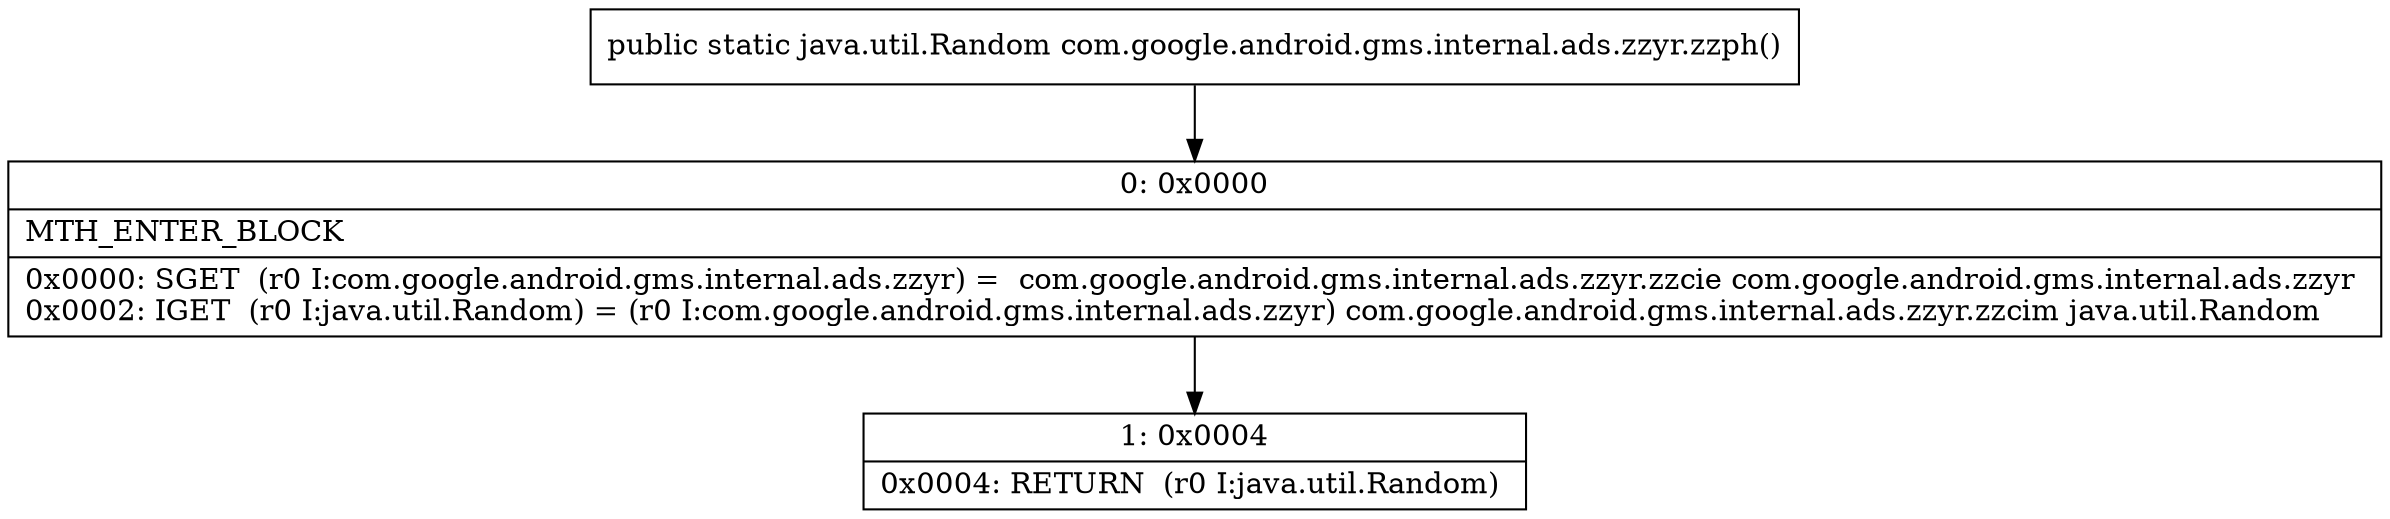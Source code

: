 digraph "CFG forcom.google.android.gms.internal.ads.zzyr.zzph()Ljava\/util\/Random;" {
Node_0 [shape=record,label="{0\:\ 0x0000|MTH_ENTER_BLOCK\l|0x0000: SGET  (r0 I:com.google.android.gms.internal.ads.zzyr) =  com.google.android.gms.internal.ads.zzyr.zzcie com.google.android.gms.internal.ads.zzyr \l0x0002: IGET  (r0 I:java.util.Random) = (r0 I:com.google.android.gms.internal.ads.zzyr) com.google.android.gms.internal.ads.zzyr.zzcim java.util.Random \l}"];
Node_1 [shape=record,label="{1\:\ 0x0004|0x0004: RETURN  (r0 I:java.util.Random) \l}"];
MethodNode[shape=record,label="{public static java.util.Random com.google.android.gms.internal.ads.zzyr.zzph() }"];
MethodNode -> Node_0;
Node_0 -> Node_1;
}

